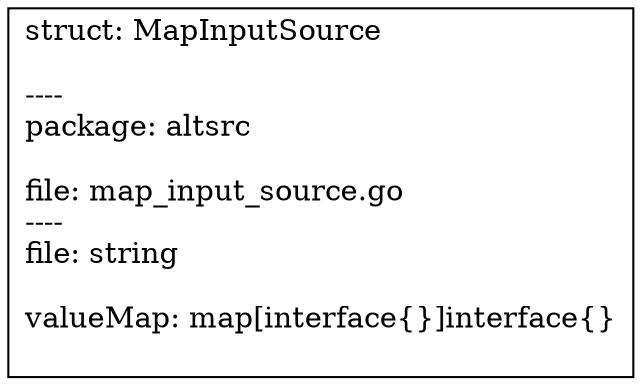 digraph gph {"altsrc/MapInputSource" [label="struct: MapInputSource\l\n----\lpackage: altsrc\l\nfile: map_input_source.go\l----\lfile: string\l\nvalueMap: map[interface{}]interface{}\l\n", shape="box"];
}